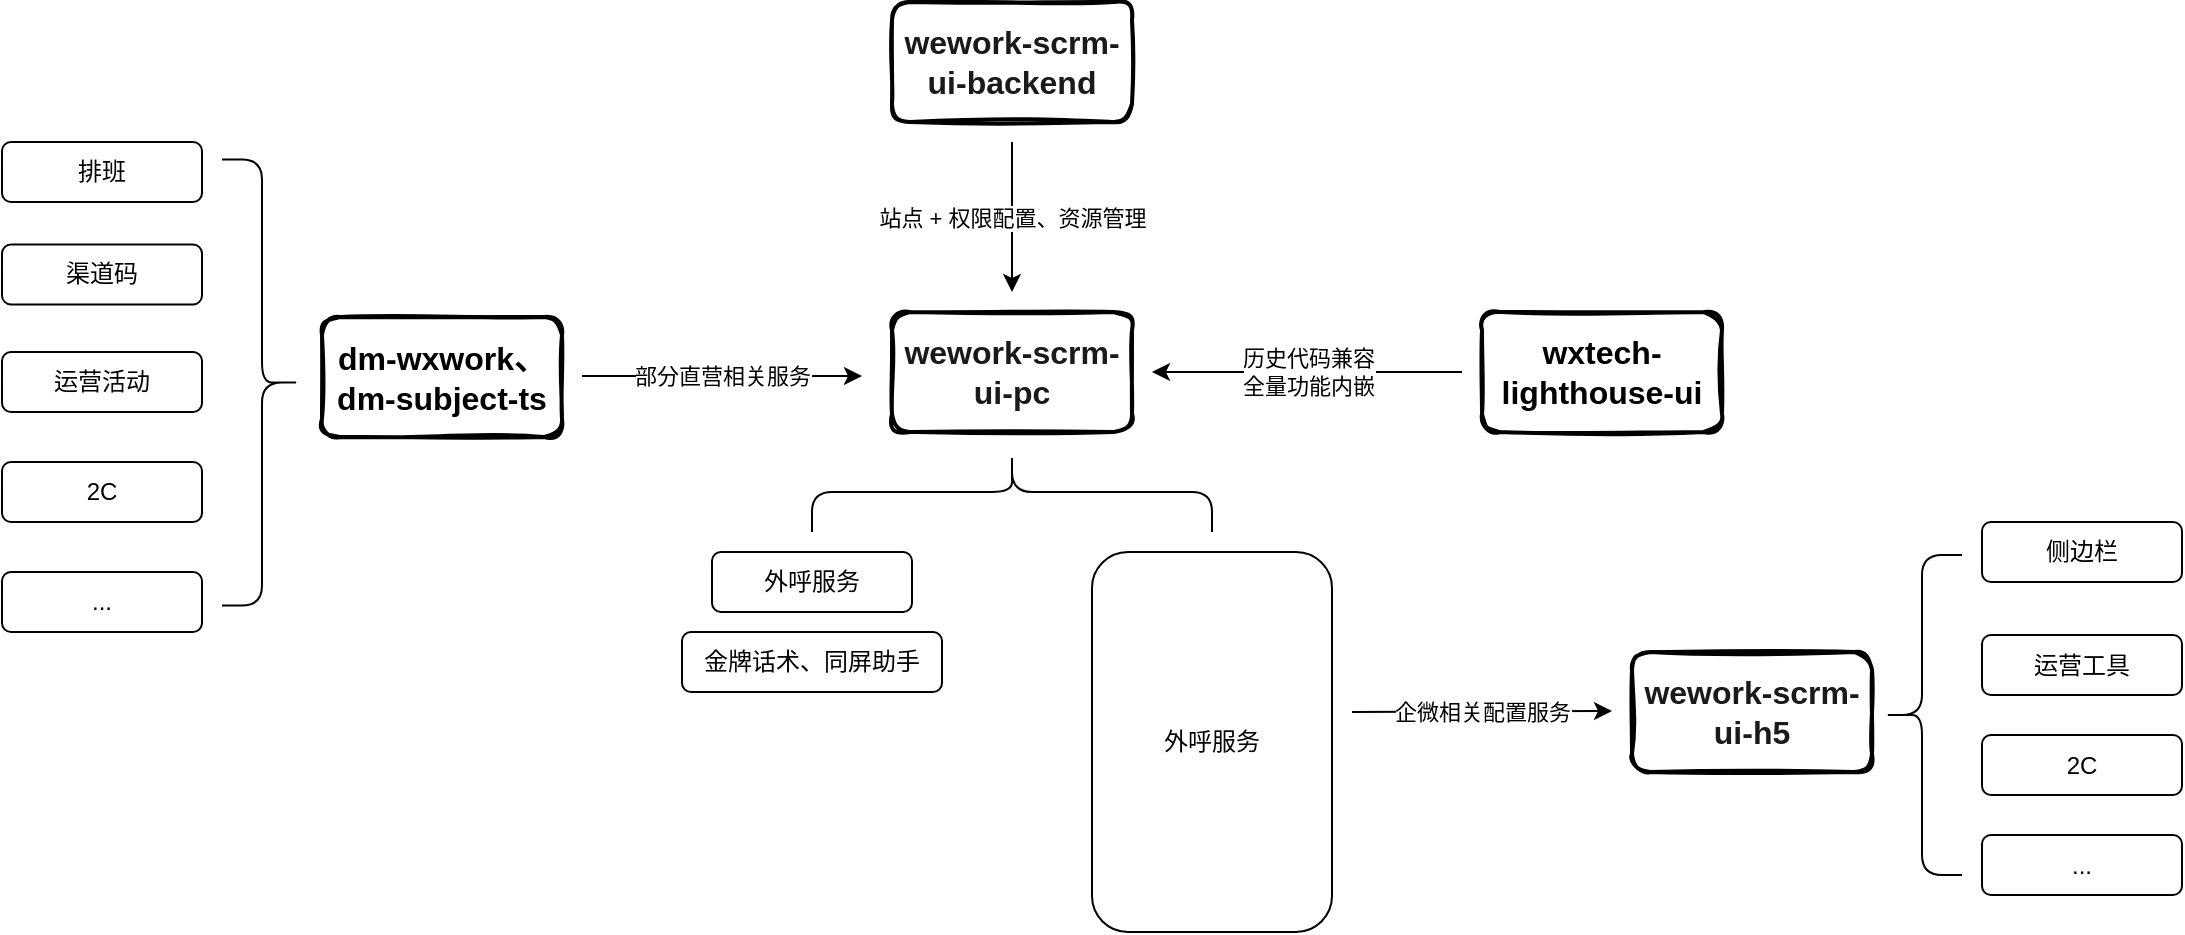 <mxfile version="16.5.6" type="github">
  <diagram id="1Bjc22vgshn85FlFiUWT" name="Page-1">
    <mxGraphModel dx="1298" dy="834" grid="1" gridSize="10" guides="1" tooltips="1" connect="1" arrows="1" fold="1" page="1" pageScale="1" pageWidth="1169" pageHeight="1654" math="0" shadow="0">
      <root>
        <mxCell id="0" />
        <mxCell id="1" parent="0" />
        <mxCell id="oH6AIqtN7AquyjuAyir9-9" value="&lt;font color=&quot;#1a1a1a&quot; style=&quot;font-size: 16px&quot;&gt;&lt;b&gt;wework-scrm-ui-backend&lt;/b&gt;&lt;/font&gt;" style="rounded=1;whiteSpace=wrap;html=1;strokeWidth=2;fillWeight=4;hachureGap=8;hachureAngle=45;sketch=1;fillStyle=hachure;fillColor=none;" vertex="1" parent="1">
          <mxGeometry x="475" y="30" width="120" height="60" as="geometry" />
        </mxCell>
        <mxCell id="oH6AIqtN7AquyjuAyir9-10" value="站点 + 权限配置、资源管理" style="endArrow=classic;html=1;rounded=0;" edge="1" parent="1">
          <mxGeometry relative="1" as="geometry">
            <mxPoint x="535" y="100" as="sourcePoint" />
            <mxPoint x="535" y="175" as="targetPoint" />
          </mxGeometry>
        </mxCell>
        <mxCell id="oH6AIqtN7AquyjuAyir9-12" value="&lt;b style=&quot;color: rgb(26 , 26 , 26) ; font-size: 16px&quot;&gt;wework-scrm-ui-pc&lt;/b&gt;" style="rounded=1;whiteSpace=wrap;html=1;strokeWidth=2;fillWeight=4;hachureGap=8;hachureAngle=45;sketch=1;fillColor=none;" vertex="1" parent="1">
          <mxGeometry x="475" y="185" width="120" height="60" as="geometry" />
        </mxCell>
        <mxCell id="oH6AIqtN7AquyjuAyir9-13" value="&lt;font&gt;&lt;b style=&quot;font-size: 16px&quot;&gt;dm-wxwork、&lt;/b&gt;&lt;br&gt;&lt;span style=&quot;font-size: 16px&quot;&gt;&lt;b&gt;dm-subject-ts&lt;/b&gt;&lt;/span&gt;&lt;br&gt;&lt;/font&gt;" style="rounded=1;whiteSpace=wrap;html=1;strokeWidth=2;fillWeight=4;hachureGap=8;hachureAngle=45;sketch=1;fillColor=none;" vertex="1" parent="1">
          <mxGeometry x="190" y="187.5" width="120" height="60" as="geometry" />
        </mxCell>
        <mxCell id="oH6AIqtN7AquyjuAyir9-14" value="&lt;b style=&quot;color: rgb(26 , 26 , 26) ; font-size: 16px&quot;&gt;wework-scrm-ui-h5&lt;/b&gt;" style="rounded=1;whiteSpace=wrap;html=1;strokeWidth=2;fillWeight=4;hachureGap=8;hachureAngle=45;sketch=1;fillColor=none;" vertex="1" parent="1">
          <mxGeometry x="845" y="355" width="120" height="60" as="geometry" />
        </mxCell>
        <mxCell id="oH6AIqtN7AquyjuAyir9-15" value="部分直营相关服务" style="endArrow=classic;html=1;rounded=0;" edge="1" parent="1">
          <mxGeometry relative="1" as="geometry">
            <mxPoint x="320" y="217" as="sourcePoint" />
            <mxPoint x="460" y="217" as="targetPoint" />
          </mxGeometry>
        </mxCell>
        <mxCell id="oH6AIqtN7AquyjuAyir9-17" value="企微相关配置服务" style="endArrow=classic;html=1;rounded=0;" edge="1" parent="1">
          <mxGeometry relative="1" as="geometry">
            <mxPoint x="705" y="385" as="sourcePoint" />
            <mxPoint x="835" y="384.5" as="targetPoint" />
          </mxGeometry>
        </mxCell>
        <mxCell id="oH6AIqtN7AquyjuAyir9-20" value="外呼服务" style="text;html=1;whiteSpace=wrap;verticalAlign=middle;overflow=hidden;rounded=1;align=center;fillColor=none;strokeColor=default;" vertex="1" parent="1">
          <mxGeometry x="385" y="305" width="100" height="30" as="geometry" />
        </mxCell>
        <mxCell id="oH6AIqtN7AquyjuAyir9-23" value="" style="shape=curlyBracket;whiteSpace=wrap;html=1;rounded=1;direction=south;" vertex="1" parent="1">
          <mxGeometry x="435" y="255" width="200" height="40" as="geometry" />
        </mxCell>
        <mxCell id="oH6AIqtN7AquyjuAyir9-28" value="金牌话术、同屏助手" style="text;html=1;whiteSpace=wrap;verticalAlign=middle;overflow=hidden;strokeColor=default;rounded=1;align=center;" vertex="1" parent="1">
          <mxGeometry x="370" y="345" width="130" height="30" as="geometry" />
        </mxCell>
        <mxCell id="oH6AIqtN7AquyjuAyir9-34" value="外呼服务" style="text;html=1;whiteSpace=wrap;verticalAlign=middle;overflow=hidden;rounded=1;align=center;fillColor=none;strokeColor=default;" vertex="1" parent="1">
          <mxGeometry x="575" y="305" width="120" height="190" as="geometry" />
        </mxCell>
        <mxCell id="oH6AIqtN7AquyjuAyir9-35" value="" style="shape=curlyBracket;whiteSpace=wrap;html=1;rounded=1;direction=east;" vertex="1" parent="1">
          <mxGeometry x="970" y="306.5" width="40" height="160" as="geometry" />
        </mxCell>
        <mxCell id="oH6AIqtN7AquyjuAyir9-36" value="侧边栏" style="text;html=1;whiteSpace=wrap;verticalAlign=middle;overflow=hidden;rounded=1;align=center;fillColor=none;strokeColor=default;" vertex="1" parent="1">
          <mxGeometry x="1020" y="290" width="100" height="30" as="geometry" />
        </mxCell>
        <mxCell id="oH6AIqtN7AquyjuAyir9-37" value="运营工具" style="text;html=1;whiteSpace=wrap;verticalAlign=middle;overflow=hidden;rounded=1;align=center;fillColor=none;strokeColor=default;" vertex="1" parent="1">
          <mxGeometry x="1020" y="346.5" width="100" height="30" as="geometry" />
        </mxCell>
        <mxCell id="oH6AIqtN7AquyjuAyir9-38" value="2C" style="text;html=1;whiteSpace=wrap;verticalAlign=middle;overflow=hidden;rounded=1;align=center;fillColor=none;strokeColor=default;" vertex="1" parent="1">
          <mxGeometry x="1020" y="396.5" width="100" height="30" as="geometry" />
        </mxCell>
        <mxCell id="oH6AIqtN7AquyjuAyir9-39" value="&lt;b&gt;&lt;font style=&quot;font-size: 16px&quot;&gt;wxtech-lighthouse-ui&lt;/font&gt;&lt;/b&gt;" style="rounded=1;whiteSpace=wrap;html=1;strokeWidth=2;fillWeight=4;hachureGap=8;hachureAngle=45;sketch=1;fillColor=none;" vertex="1" parent="1">
          <mxGeometry x="770" y="185" width="120" height="60" as="geometry" />
        </mxCell>
        <mxCell id="oH6AIqtN7AquyjuAyir9-40" value="历史代码兼容&lt;br&gt;全量功能内嵌" style="endArrow=classic;html=1;rounded=0;" edge="1" parent="1">
          <mxGeometry relative="1" as="geometry">
            <mxPoint x="760" y="215" as="sourcePoint" />
            <mxPoint x="605" y="215" as="targetPoint" />
          </mxGeometry>
        </mxCell>
        <mxCell id="oH6AIqtN7AquyjuAyir9-42" value="" style="shape=curlyBracket;whiteSpace=wrap;html=1;rounded=1;direction=south;rotation=90;" vertex="1" parent="1">
          <mxGeometry x="48.52" y="200.24" width="222.96" height="40" as="geometry" />
        </mxCell>
        <mxCell id="oH6AIqtN7AquyjuAyir9-43" value="排班" style="text;html=1;whiteSpace=wrap;verticalAlign=middle;overflow=hidden;rounded=1;align=center;fillColor=none;strokeColor=default;" vertex="1" parent="1">
          <mxGeometry x="30" y="100" width="100" height="30" as="geometry" />
        </mxCell>
        <mxCell id="oH6AIqtN7AquyjuAyir9-44" value="渠道码" style="text;html=1;whiteSpace=wrap;verticalAlign=middle;overflow=hidden;rounded=1;align=center;fillColor=none;strokeColor=default;" vertex="1" parent="1">
          <mxGeometry x="30" y="151.25" width="100" height="30" as="geometry" />
        </mxCell>
        <mxCell id="oH6AIqtN7AquyjuAyir9-45" value="运营活动" style="text;html=1;whiteSpace=wrap;verticalAlign=middle;overflow=hidden;rounded=1;align=center;fillColor=none;strokeColor=default;" vertex="1" parent="1">
          <mxGeometry x="30" y="205" width="100" height="30" as="geometry" />
        </mxCell>
        <mxCell id="oH6AIqtN7AquyjuAyir9-46" value="2C" style="text;html=1;whiteSpace=wrap;verticalAlign=middle;overflow=hidden;rounded=1;align=center;fillColor=none;strokeColor=default;" vertex="1" parent="1">
          <mxGeometry x="30" y="260" width="100" height="30" as="geometry" />
        </mxCell>
        <mxCell id="oH6AIqtN7AquyjuAyir9-47" value="..." style="text;html=1;whiteSpace=wrap;verticalAlign=middle;overflow=hidden;rounded=1;align=center;fillColor=none;strokeColor=default;" vertex="1" parent="1">
          <mxGeometry x="30" y="315" width="100" height="30" as="geometry" />
        </mxCell>
        <mxCell id="oH6AIqtN7AquyjuAyir9-48" value="..." style="text;html=1;whiteSpace=wrap;verticalAlign=middle;overflow=hidden;rounded=1;align=center;fillColor=none;strokeColor=default;" vertex="1" parent="1">
          <mxGeometry x="1020" y="446.5" width="100" height="30" as="geometry" />
        </mxCell>
      </root>
    </mxGraphModel>
  </diagram>
</mxfile>
